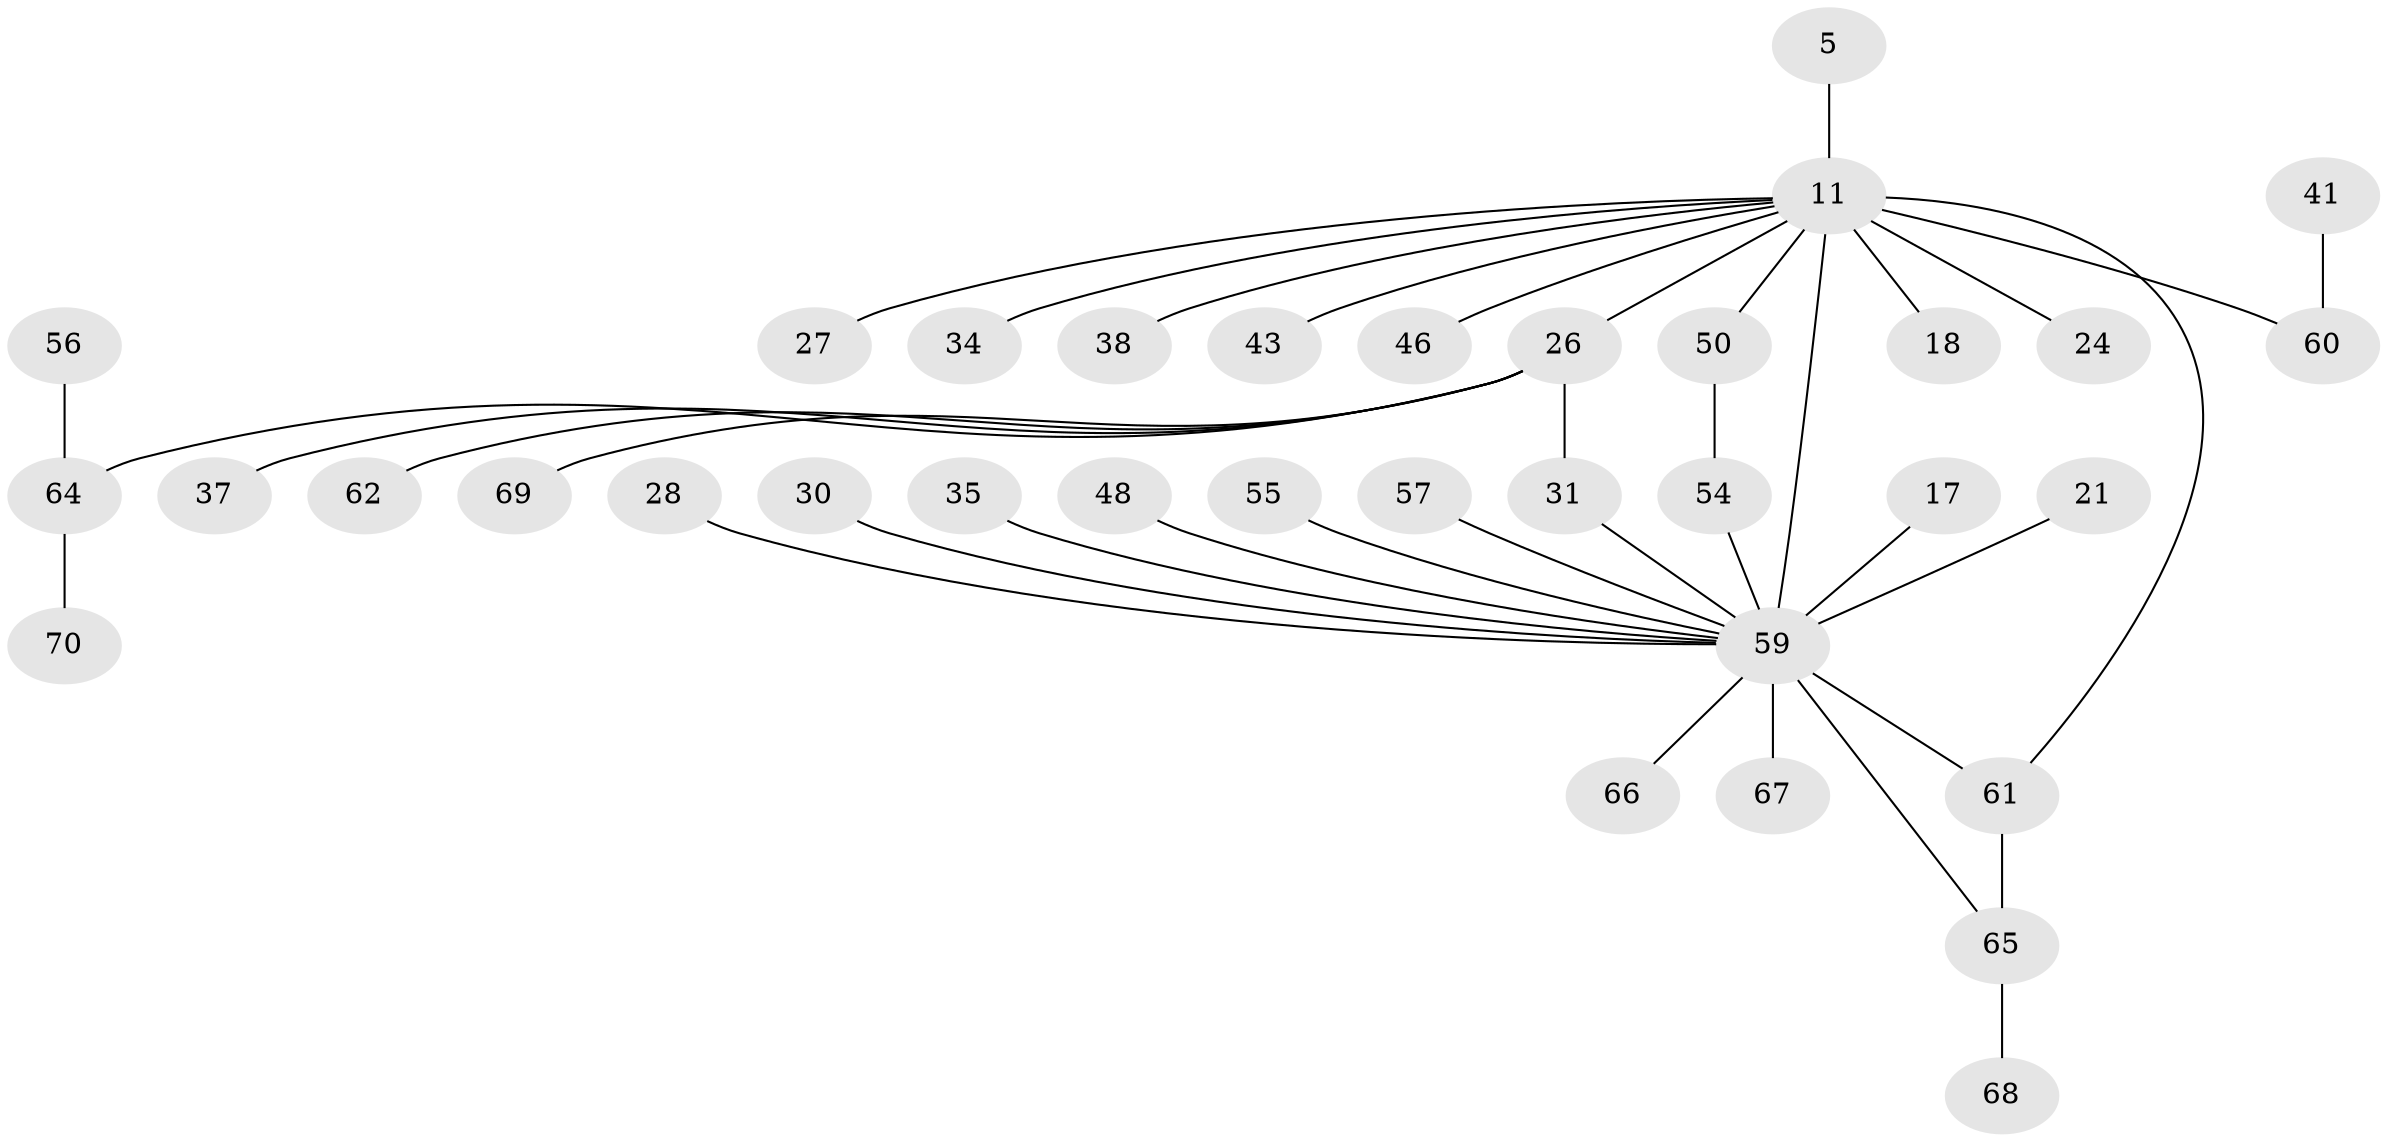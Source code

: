 // original degree distribution, {2: 0.2, 11: 0.014285714285714285, 4: 0.05714285714285714, 18: 0.014285714285714285, 1: 0.5285714285714286, 5: 0.05714285714285714, 8: 0.02857142857142857, 6: 0.014285714285714285, 3: 0.07142857142857142, 7: 0.014285714285714285}
// Generated by graph-tools (version 1.1) at 2025/46/03/09/25 04:46:52]
// undirected, 35 vertices, 38 edges
graph export_dot {
graph [start="1"]
  node [color=gray90,style=filled];
  5;
  11 [super="+4"];
  17;
  18;
  21;
  24;
  26 [super="+25"];
  27;
  28;
  30;
  31;
  34;
  35;
  37;
  38;
  41;
  43;
  46;
  48 [super="+40+42"];
  50 [super="+19"];
  54 [super="+52"];
  55;
  56;
  57;
  59 [super="+36+22"];
  60 [super="+53+23"];
  61 [super="+58+12+13"];
  62;
  64 [super="+44"];
  65 [super="+7+51+63+32+39+47"];
  66 [super="+16"];
  67;
  68 [super="+49"];
  69;
  70;
  5 -- 11;
  11 -- 18;
  11 -- 26 [weight=2];
  11 -- 43 [weight=2];
  11 -- 34;
  11 -- 38;
  11 -- 46;
  11 -- 50 [weight=2];
  11 -- 24;
  11 -- 27;
  11 -- 61;
  11 -- 60 [weight=3];
  11 -- 59 [weight=5];
  17 -- 59;
  21 -- 59;
  26 -- 31;
  26 -- 62;
  26 -- 69;
  26 -- 37;
  26 -- 64 [weight=2];
  28 -- 59;
  30 -- 59;
  31 -- 59;
  35 -- 59;
  41 -- 60;
  48 -- 59;
  50 -- 54;
  54 -- 59;
  55 -- 59;
  56 -- 64;
  57 -- 59;
  59 -- 61;
  59 -- 65;
  59 -- 66;
  59 -- 67;
  61 -- 65 [weight=2];
  64 -- 70;
  65 -- 68;
}
